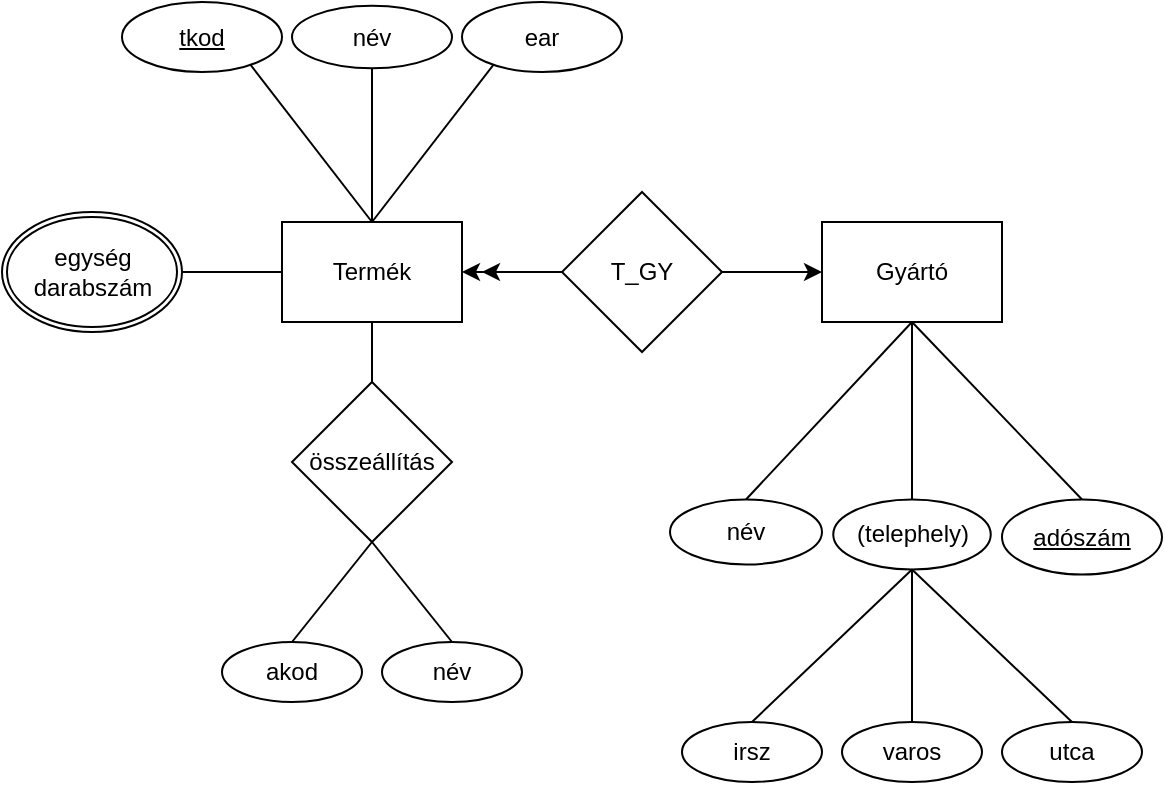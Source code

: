 <mxfile version="20.3.6" type="device"><diagram id="ZNRaHJi_X2b_73TwGno0" name="1 oldal"><mxGraphModel dx="981" dy="548" grid="1" gridSize="10" guides="1" tooltips="1" connect="1" arrows="1" fold="1" page="1" pageScale="1" pageWidth="827" pageHeight="1169" math="0" shadow="0"><root><mxCell id="0"/><mxCell id="1" parent="0"/><mxCell id="0swe6Pu1MPiv5PAeqEaU-1" value="Termék" style="rounded=0;whiteSpace=wrap;html=1;" parent="1" vertex="1"><mxGeometry x="210" y="250" width="90" height="50" as="geometry"/></mxCell><mxCell id="0swe6Pu1MPiv5PAeqEaU-2" value="Gyártó" style="rounded=0;whiteSpace=wrap;html=1;" parent="1" vertex="1"><mxGeometry x="480" y="250" width="90" height="50" as="geometry"/></mxCell><mxCell id="0swe6Pu1MPiv5PAeqEaU-3" value="T_GY" style="rhombus;whiteSpace=wrap;html=1;" parent="1" vertex="1"><mxGeometry x="350" y="235" width="80" height="80" as="geometry"/></mxCell><mxCell id="0swe6Pu1MPiv5PAeqEaU-4" value="" style="endArrow=classic;html=1;rounded=0;exitX=1;exitY=0.5;exitDx=0;exitDy=0;entryX=0;entryY=0.5;entryDx=0;entryDy=0;" parent="1" source="0swe6Pu1MPiv5PAeqEaU-3" target="0swe6Pu1MPiv5PAeqEaU-2" edge="1"><mxGeometry width="50" height="50" relative="1" as="geometry"><mxPoint x="430" y="280" as="sourcePoint"/><mxPoint x="480" y="230" as="targetPoint"/></mxGeometry></mxCell><mxCell id="0swe6Pu1MPiv5PAeqEaU-5" value="" style="endArrow=classic;html=1;rounded=0;entryX=1;entryY=0.5;entryDx=0;entryDy=0;exitX=0;exitY=0.5;exitDx=0;exitDy=0;" parent="1" source="0swe6Pu1MPiv5PAeqEaU-3" target="0swe6Pu1MPiv5PAeqEaU-1" edge="1"><mxGeometry width="50" height="50" relative="1" as="geometry"><mxPoint x="360" y="370" as="sourcePoint"/><mxPoint x="410" y="320" as="targetPoint"/></mxGeometry></mxCell><mxCell id="0swe6Pu1MPiv5PAeqEaU-7" value="" style="endArrow=none;html=1;rounded=0;entryX=0.5;entryY=0;entryDx=0;entryDy=0;exitX=0.5;exitY=0;exitDx=0;exitDy=0;" parent="1" source="0swe6Pu1MPiv5PAeqEaU-1" target="0swe6Pu1MPiv5PAeqEaU-26" edge="1"><mxGeometry width="50" height="50" relative="1" as="geometry"><mxPoint x="210" y="250" as="sourcePoint"/><mxPoint x="99.749" y="380.251" as="targetPoint"/></mxGeometry></mxCell><mxCell id="0swe6Pu1MPiv5PAeqEaU-8" value="" style="endArrow=classic;html=1;rounded=0;exitX=0;exitY=0.5;exitDx=0;exitDy=0;" parent="1" source="0swe6Pu1MPiv5PAeqEaU-3" edge="1"><mxGeometry width="50" height="50" relative="1" as="geometry"><mxPoint x="360" y="370" as="sourcePoint"/><mxPoint x="310" y="275" as="targetPoint"/></mxGeometry></mxCell><mxCell id="0swe6Pu1MPiv5PAeqEaU-10" value="" style="endArrow=none;html=1;rounded=0;exitX=0.5;exitY=0;exitDx=0;exitDy=0;" parent="1" source="0swe6Pu1MPiv5PAeqEaU-28" edge="1"><mxGeometry width="50" height="50" relative="1" as="geometry"><mxPoint x="175" y="370" as="sourcePoint"/><mxPoint x="255" y="250" as="targetPoint"/></mxGeometry></mxCell><mxCell id="0swe6Pu1MPiv5PAeqEaU-12" value="" style="endArrow=none;html=1;rounded=0;entryX=0.5;entryY=0;entryDx=0;entryDy=0;exitX=0.5;exitY=0;exitDx=0;exitDy=0;" parent="1" source="0swe6Pu1MPiv5PAeqEaU-29" target="0swe6Pu1MPiv5PAeqEaU-1" edge="1"><mxGeometry width="50" height="50" relative="1" as="geometry"><mxPoint x="315" y="370" as="sourcePoint"/><mxPoint x="410" y="320" as="targetPoint"/></mxGeometry></mxCell><mxCell id="0swe6Pu1MPiv5PAeqEaU-15" value="" style="endArrow=none;html=1;rounded=0;entryX=0.5;entryY=0;entryDx=0;entryDy=0;" parent="1" target="0swe6Pu1MPiv5PAeqEaU-32" edge="1"><mxGeometry width="50" height="50" relative="1" as="geometry"><mxPoint x="525" y="300" as="sourcePoint"/><mxPoint x="700.251" y="380.251" as="targetPoint"/></mxGeometry></mxCell><mxCell id="0swe6Pu1MPiv5PAeqEaU-20" value="" style="endArrow=none;html=1;rounded=0;entryX=0.5;entryY=1;entryDx=0;entryDy=0;exitX=0.5;exitY=0;exitDx=0;exitDy=0;" parent="1" source="0swe6Pu1MPiv5PAeqEaU-30" target="0swe6Pu1MPiv5PAeqEaU-2" edge="1"><mxGeometry width="50" height="50" relative="1" as="geometry"><mxPoint x="445" y="370" as="sourcePoint"/><mxPoint x="410" y="320" as="targetPoint"/></mxGeometry></mxCell><mxCell id="0swe6Pu1MPiv5PAeqEaU-22" value="" style="endArrow=none;html=1;rounded=0;exitX=0.5;exitY=0;exitDx=0;exitDy=0;entryX=0.5;entryY=1;entryDx=0;entryDy=0;" parent="1" source="0swe6Pu1MPiv5PAeqEaU-31" target="0swe6Pu1MPiv5PAeqEaU-2" edge="1"><mxGeometry width="50" height="50" relative="1" as="geometry"><mxPoint x="606.25" y="367.5" as="sourcePoint"/><mxPoint x="570" y="280" as="targetPoint"/></mxGeometry></mxCell><mxCell id="0swe6Pu1MPiv5PAeqEaU-26" value="&lt;u&gt;tkod&lt;/u&gt;" style="ellipse;whiteSpace=wrap;html=1;" parent="1" vertex="1"><mxGeometry x="130" y="140" width="80" height="35" as="geometry"/></mxCell><mxCell id="0swe6Pu1MPiv5PAeqEaU-28" value="név" style="ellipse;whiteSpace=wrap;html=1;" parent="1" vertex="1"><mxGeometry x="215" y="141.88" width="80" height="31.25" as="geometry"/></mxCell><mxCell id="0swe6Pu1MPiv5PAeqEaU-29" value="ear" style="ellipse;whiteSpace=wrap;html=1;" parent="1" vertex="1"><mxGeometry x="300" y="140" width="80" height="35" as="geometry"/></mxCell><mxCell id="0swe6Pu1MPiv5PAeqEaU-30" value="név" style="ellipse;whiteSpace=wrap;html=1;" parent="1" vertex="1"><mxGeometry x="404" y="388.75" width="76" height="32.5" as="geometry"/></mxCell><mxCell id="0swe6Pu1MPiv5PAeqEaU-31" value="(telephely)" style="ellipse;whiteSpace=wrap;html=1;" parent="1" vertex="1"><mxGeometry x="485.63" y="388.75" width="78.75" height="35" as="geometry"/></mxCell><mxCell id="0swe6Pu1MPiv5PAeqEaU-32" value="&lt;u&gt;adószám&lt;/u&gt;" style="ellipse;whiteSpace=wrap;html=1;" parent="1" vertex="1"><mxGeometry x="570" y="388.75" width="80" height="37.5" as="geometry"/></mxCell><mxCell id="vjDdXiNwjPe2Vkl319v9-1" value="irsz" style="ellipse;whiteSpace=wrap;html=1;" vertex="1" parent="1"><mxGeometry x="410" y="500" width="70" height="30" as="geometry"/></mxCell><mxCell id="vjDdXiNwjPe2Vkl319v9-2" value="varos" style="ellipse;whiteSpace=wrap;html=1;" vertex="1" parent="1"><mxGeometry x="490" y="500" width="70" height="30" as="geometry"/></mxCell><mxCell id="vjDdXiNwjPe2Vkl319v9-3" value="utca" style="ellipse;whiteSpace=wrap;html=1;" vertex="1" parent="1"><mxGeometry x="570" y="500" width="70" height="30" as="geometry"/></mxCell><mxCell id="vjDdXiNwjPe2Vkl319v9-4" style="edgeStyle=orthogonalEdgeStyle;rounded=0;orthogonalLoop=1;jettySize=auto;html=1;exitX=0.5;exitY=1;exitDx=0;exitDy=0;" edge="1" parent="1" source="vjDdXiNwjPe2Vkl319v9-2" target="vjDdXiNwjPe2Vkl319v9-2"><mxGeometry relative="1" as="geometry"/></mxCell><mxCell id="vjDdXiNwjPe2Vkl319v9-5" value="" style="endArrow=none;html=1;rounded=0;entryX=0.5;entryY=1;entryDx=0;entryDy=0;exitX=0.5;exitY=0;exitDx=0;exitDy=0;" edge="1" parent="1" source="vjDdXiNwjPe2Vkl319v9-1" target="0swe6Pu1MPiv5PAeqEaU-31"><mxGeometry width="50" height="50" relative="1" as="geometry"><mxPoint x="340" y="460" as="sourcePoint"/><mxPoint x="390" y="410" as="targetPoint"/></mxGeometry></mxCell><mxCell id="vjDdXiNwjPe2Vkl319v9-6" value="" style="endArrow=none;html=1;rounded=0;entryX=0.5;entryY=1;entryDx=0;entryDy=0;exitX=0.5;exitY=0;exitDx=0;exitDy=0;" edge="1" parent="1" source="vjDdXiNwjPe2Vkl319v9-2" target="0swe6Pu1MPiv5PAeqEaU-31"><mxGeometry width="50" height="50" relative="1" as="geometry"><mxPoint x="340" y="460" as="sourcePoint"/><mxPoint x="390" y="410" as="targetPoint"/></mxGeometry></mxCell><mxCell id="vjDdXiNwjPe2Vkl319v9-7" value="" style="endArrow=none;html=1;rounded=0;entryX=0.5;entryY=1;entryDx=0;entryDy=0;exitX=0.5;exitY=0;exitDx=0;exitDy=0;" edge="1" parent="1" source="vjDdXiNwjPe2Vkl319v9-3" target="0swe6Pu1MPiv5PAeqEaU-31"><mxGeometry width="50" height="50" relative="1" as="geometry"><mxPoint x="340" y="460" as="sourcePoint"/><mxPoint x="390" y="410" as="targetPoint"/></mxGeometry></mxCell><mxCell id="vjDdXiNwjPe2Vkl319v9-8" value="összeállítás" style="rhombus;whiteSpace=wrap;html=1;" vertex="1" parent="1"><mxGeometry x="215" y="330" width="80" height="80" as="geometry"/></mxCell><mxCell id="vjDdXiNwjPe2Vkl319v9-9" value="" style="endArrow=none;html=1;rounded=0;entryX=0.5;entryY=1;entryDx=0;entryDy=0;exitX=0.5;exitY=0;exitDx=0;exitDy=0;" edge="1" parent="1" source="vjDdXiNwjPe2Vkl319v9-8" target="0swe6Pu1MPiv5PAeqEaU-1"><mxGeometry width="50" height="50" relative="1" as="geometry"><mxPoint x="340" y="390" as="sourcePoint"/><mxPoint x="390" y="340" as="targetPoint"/></mxGeometry></mxCell><mxCell id="vjDdXiNwjPe2Vkl319v9-10" value="akod" style="ellipse;whiteSpace=wrap;html=1;" vertex="1" parent="1"><mxGeometry x="180" y="460" width="70" height="30" as="geometry"/></mxCell><mxCell id="vjDdXiNwjPe2Vkl319v9-11" value="név" style="ellipse;whiteSpace=wrap;html=1;" vertex="1" parent="1"><mxGeometry x="260" y="460" width="70" height="30" as="geometry"/></mxCell><mxCell id="vjDdXiNwjPe2Vkl319v9-12" value="" style="endArrow=none;html=1;rounded=0;entryX=0.5;entryY=1;entryDx=0;entryDy=0;exitX=0.5;exitY=0;exitDx=0;exitDy=0;" edge="1" parent="1" source="vjDdXiNwjPe2Vkl319v9-10" target="vjDdXiNwjPe2Vkl319v9-8"><mxGeometry width="50" height="50" relative="1" as="geometry"><mxPoint x="340" y="390" as="sourcePoint"/><mxPoint x="390" y="340" as="targetPoint"/></mxGeometry></mxCell><mxCell id="vjDdXiNwjPe2Vkl319v9-13" value="" style="endArrow=none;html=1;rounded=0;entryX=0.5;entryY=1;entryDx=0;entryDy=0;exitX=0.5;exitY=0;exitDx=0;exitDy=0;" edge="1" parent="1" source="vjDdXiNwjPe2Vkl319v9-11" target="vjDdXiNwjPe2Vkl319v9-8"><mxGeometry width="50" height="50" relative="1" as="geometry"><mxPoint x="340" y="390" as="sourcePoint"/><mxPoint x="390" y="340" as="targetPoint"/></mxGeometry></mxCell><mxCell id="vjDdXiNwjPe2Vkl319v9-14" value="egység darabszám" style="ellipse;whiteSpace=wrap;html=1;" vertex="1" parent="1"><mxGeometry x="70" y="245" width="90" height="60" as="geometry"/></mxCell><mxCell id="vjDdXiNwjPe2Vkl319v9-15" value="" style="endArrow=none;html=1;rounded=0;entryX=1;entryY=0.5;entryDx=0;entryDy=0;exitX=0;exitY=0.5;exitDx=0;exitDy=0;" edge="1" parent="1" source="0swe6Pu1MPiv5PAeqEaU-1" target="vjDdXiNwjPe2Vkl319v9-14"><mxGeometry width="50" height="50" relative="1" as="geometry"><mxPoint x="340" y="380" as="sourcePoint"/><mxPoint x="390" y="330" as="targetPoint"/></mxGeometry></mxCell><mxCell id="vjDdXiNwjPe2Vkl319v9-16" value="egység darabszám" style="ellipse;whiteSpace=wrap;html=1;" vertex="1" parent="1"><mxGeometry x="72.5" y="247.5" width="85" height="55" as="geometry"/></mxCell></root></mxGraphModel></diagram></mxfile>